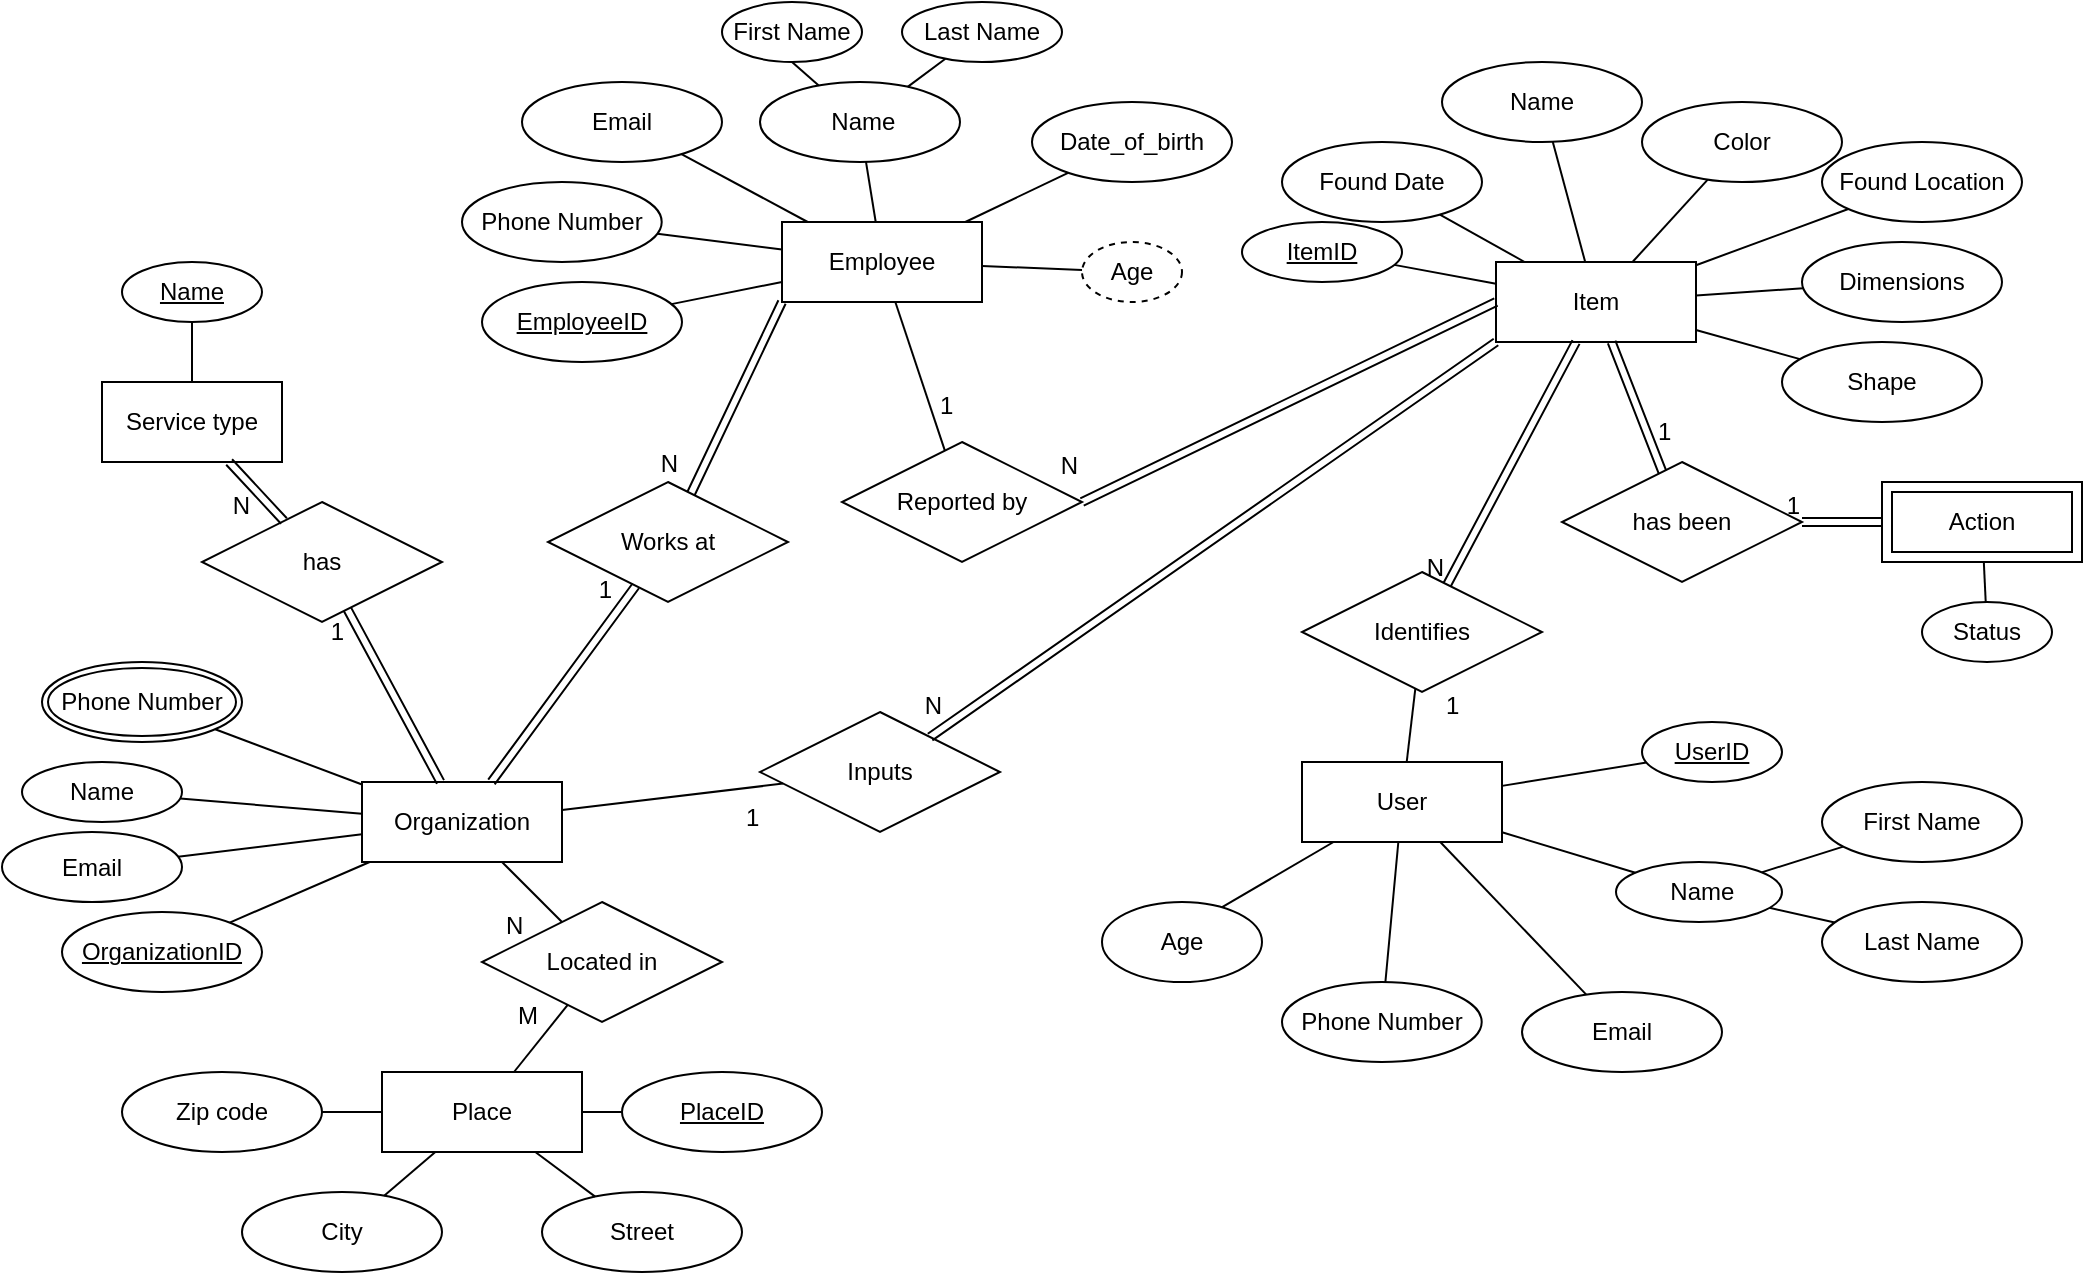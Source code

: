 <mxfile version="21.2.1" type="device">
  <diagram name="Page-1" id="Z5ZmnJWc2x0XEgwWzdS5">
    <mxGraphModel dx="2351" dy="1822" grid="1" gridSize="10" guides="1" tooltips="1" connect="1" arrows="1" fold="1" page="1" pageScale="1" pageWidth="850" pageHeight="1100" math="0" shadow="0">
      <root>
        <mxCell id="0" />
        <mxCell id="1" parent="0" />
        <mxCell id="-_drWEQdkb8y01o_UxLm-1" value="Color" style="ellipse;whiteSpace=wrap;html=1;align=center;" vertex="1" parent="1">
          <mxGeometry x="800" y="-290" width="100" height="40" as="geometry" />
        </mxCell>
        <mxCell id="-_drWEQdkb8y01o_UxLm-2" value="Item" style="whiteSpace=wrap;html=1;align=center;" vertex="1" parent="1">
          <mxGeometry x="727" y="-210" width="100" height="40" as="geometry" />
        </mxCell>
        <mxCell id="-_drWEQdkb8y01o_UxLm-3" value="User" style="whiteSpace=wrap;html=1;align=center;" vertex="1" parent="1">
          <mxGeometry x="630" y="40" width="100" height="40" as="geometry" />
        </mxCell>
        <mxCell id="-_drWEQdkb8y01o_UxLm-4" value="Organization" style="whiteSpace=wrap;html=1;align=center;" vertex="1" parent="1">
          <mxGeometry x="160" y="50" width="100" height="40" as="geometry" />
        </mxCell>
        <mxCell id="-_drWEQdkb8y01o_UxLm-5" value="Dimensions" style="ellipse;whiteSpace=wrap;html=1;align=center;" vertex="1" parent="1">
          <mxGeometry x="880" y="-220" width="100" height="40" as="geometry" />
        </mxCell>
        <mxCell id="-_drWEQdkb8y01o_UxLm-6" value="" style="endArrow=none;html=1;rounded=0;" edge="1" parent="1" source="-_drWEQdkb8y01o_UxLm-5" target="-_drWEQdkb8y01o_UxLm-2">
          <mxGeometry relative="1" as="geometry">
            <mxPoint x="170" y="280" as="sourcePoint" />
            <mxPoint x="330" y="280" as="targetPoint" />
          </mxGeometry>
        </mxCell>
        <mxCell id="-_drWEQdkb8y01o_UxLm-7" value="" style="endArrow=none;html=1;rounded=0;" edge="1" parent="1" source="-_drWEQdkb8y01o_UxLm-2" target="-_drWEQdkb8y01o_UxLm-1">
          <mxGeometry relative="1" as="geometry">
            <mxPoint x="243" y="280" as="sourcePoint" />
            <mxPoint x="257" y="150" as="targetPoint" />
          </mxGeometry>
        </mxCell>
        <mxCell id="-_drWEQdkb8y01o_UxLm-8" value="Found Date" style="ellipse;whiteSpace=wrap;html=1;align=center;" vertex="1" parent="1">
          <mxGeometry x="620" y="-270" width="100" height="40" as="geometry" />
        </mxCell>
        <mxCell id="-_drWEQdkb8y01o_UxLm-9" value="" style="endArrow=none;html=1;rounded=0;" edge="1" parent="1" source="-_drWEQdkb8y01o_UxLm-8" target="-_drWEQdkb8y01o_UxLm-2">
          <mxGeometry relative="1" as="geometry">
            <mxPoint x="410" y="280" as="sourcePoint" />
            <mxPoint x="440" y="190" as="targetPoint" />
          </mxGeometry>
        </mxCell>
        <mxCell id="-_drWEQdkb8y01o_UxLm-10" value="Shape" style="ellipse;whiteSpace=wrap;html=1;align=center;" vertex="1" parent="1">
          <mxGeometry x="870" y="-170" width="100" height="40" as="geometry" />
        </mxCell>
        <mxCell id="-_drWEQdkb8y01o_UxLm-11" value="" style="endArrow=none;html=1;rounded=0;" edge="1" parent="1" source="-_drWEQdkb8y01o_UxLm-10" target="-_drWEQdkb8y01o_UxLm-2">
          <mxGeometry relative="1" as="geometry">
            <mxPoint x="170" y="280" as="sourcePoint" />
            <mxPoint x="330" y="280" as="targetPoint" />
            <Array as="points" />
          </mxGeometry>
        </mxCell>
        <mxCell id="-_drWEQdkb8y01o_UxLm-12" value="Inputs" style="shape=rhombus;perimeter=rhombusPerimeter;whiteSpace=wrap;html=1;align=center;" vertex="1" parent="1">
          <mxGeometry x="359" y="15" width="120" height="60" as="geometry" />
        </mxCell>
        <mxCell id="-_drWEQdkb8y01o_UxLm-13" value="Found Location" style="ellipse;whiteSpace=wrap;html=1;align=center;" vertex="1" parent="1">
          <mxGeometry x="890" y="-270" width="100" height="40" as="geometry" />
        </mxCell>
        <mxCell id="-_drWEQdkb8y01o_UxLm-14" value="" style="endArrow=none;html=1;rounded=0;" edge="1" parent="1" source="-_drWEQdkb8y01o_UxLm-13" target="-_drWEQdkb8y01o_UxLm-2">
          <mxGeometry relative="1" as="geometry">
            <mxPoint x="290" y="420" as="sourcePoint" />
            <mxPoint x="450" y="420" as="targetPoint" />
          </mxGeometry>
        </mxCell>
        <mxCell id="-_drWEQdkb8y01o_UxLm-15" value="" style="endArrow=none;html=1;rounded=0;" edge="1" parent="1" source="-_drWEQdkb8y01o_UxLm-4" target="-_drWEQdkb8y01o_UxLm-12">
          <mxGeometry relative="1" as="geometry">
            <mxPoint x="250" y="120" as="sourcePoint" />
            <mxPoint x="380" y="280" as="targetPoint" />
          </mxGeometry>
        </mxCell>
        <mxCell id="-_drWEQdkb8y01o_UxLm-16" value="1" style="resizable=0;html=1;whiteSpace=wrap;align=left;verticalAlign=bottom;direction=south;" connectable="0" vertex="1" parent="-_drWEQdkb8y01o_UxLm-15">
          <mxGeometry x="-1" relative="1" as="geometry">
            <mxPoint x="90" y="12" as="offset" />
          </mxGeometry>
        </mxCell>
        <mxCell id="-_drWEQdkb8y01o_UxLm-17" value="" style="resizable=0;html=1;whiteSpace=wrap;align=right;verticalAlign=bottom;" connectable="0" vertex="1" parent="-_drWEQdkb8y01o_UxLm-15">
          <mxGeometry x="1" relative="1" as="geometry" />
        </mxCell>
        <mxCell id="-_drWEQdkb8y01o_UxLm-18" value="Identifies" style="shape=rhombus;perimeter=rhombusPerimeter;whiteSpace=wrap;html=1;align=center;" vertex="1" parent="1">
          <mxGeometry x="630" y="-55" width="120" height="60" as="geometry" />
        </mxCell>
        <mxCell id="-_drWEQdkb8y01o_UxLm-19" value="" style="endArrow=none;html=1;rounded=0;" edge="1" parent="1" source="-_drWEQdkb8y01o_UxLm-3" target="-_drWEQdkb8y01o_UxLm-18">
          <mxGeometry relative="1" as="geometry">
            <mxPoint x="-60" y="150" as="sourcePoint" />
            <mxPoint x="20" y="150" as="targetPoint" />
          </mxGeometry>
        </mxCell>
        <mxCell id="-_drWEQdkb8y01o_UxLm-20" value="1" style="resizable=0;html=1;whiteSpace=wrap;align=left;verticalAlign=bottom;" connectable="0" vertex="1" parent="-_drWEQdkb8y01o_UxLm-19">
          <mxGeometry x="-1" relative="1" as="geometry">
            <mxPoint x="18" y="-20" as="offset" />
          </mxGeometry>
        </mxCell>
        <mxCell id="-_drWEQdkb8y01o_UxLm-21" value="" style="resizable=0;html=1;whiteSpace=wrap;align=right;verticalAlign=bottom;" connectable="0" vertex="1" parent="-_drWEQdkb8y01o_UxLm-19">
          <mxGeometry x="1" relative="1" as="geometry" />
        </mxCell>
        <mxCell id="-_drWEQdkb8y01o_UxLm-22" value="Last Name" style="ellipse;whiteSpace=wrap;html=1;align=center;" vertex="1" parent="1">
          <mxGeometry x="890" y="110" width="100" height="40" as="geometry" />
        </mxCell>
        <mxCell id="-_drWEQdkb8y01o_UxLm-23" value="" style="endArrow=none;html=1;rounded=0;" edge="1" parent="1" source="-_drWEQdkb8y01o_UxLm-22" target="-_drWEQdkb8y01o_UxLm-69">
          <mxGeometry relative="1" as="geometry">
            <mxPoint x="694" y="460" as="sourcePoint" />
            <mxPoint x="730" y="190" as="targetPoint" />
          </mxGeometry>
        </mxCell>
        <mxCell id="-_drWEQdkb8y01o_UxLm-24" value="" style="endArrow=none;html=1;rounded=0;exitX=0.743;exitY=0.073;exitDx=0;exitDy=0;exitPerimeter=0;" edge="1" parent="1" source="-_drWEQdkb8y01o_UxLm-76" target="-_drWEQdkb8y01o_UxLm-3">
          <mxGeometry relative="1" as="geometry">
            <mxPoint x="561.1" y="229.36" as="sourcePoint" />
            <mxPoint x="854" y="460" as="targetPoint" />
          </mxGeometry>
        </mxCell>
        <mxCell id="-_drWEQdkb8y01o_UxLm-25" value="First Name" style="ellipse;whiteSpace=wrap;html=1;align=center;" vertex="1" parent="1">
          <mxGeometry x="890" y="50" width="100" height="40" as="geometry" />
        </mxCell>
        <mxCell id="-_drWEQdkb8y01o_UxLm-26" value="" style="endArrow=none;html=1;rounded=0;" edge="1" parent="1" source="-_drWEQdkb8y01o_UxLm-25" target="-_drWEQdkb8y01o_UxLm-69">
          <mxGeometry relative="1" as="geometry">
            <mxPoint x="557" y="542" as="sourcePoint" />
            <mxPoint x="730" y="150" as="targetPoint" />
          </mxGeometry>
        </mxCell>
        <mxCell id="-_drWEQdkb8y01o_UxLm-27" value="Street" style="ellipse;whiteSpace=wrap;html=1;align=center;" vertex="1" parent="1">
          <mxGeometry x="250" y="255" width="100" height="40" as="geometry" />
        </mxCell>
        <mxCell id="-_drWEQdkb8y01o_UxLm-28" value="" style="endArrow=none;html=1;rounded=0;" edge="1" parent="1" source="-_drWEQdkb8y01o_UxLm-27" target="-_drWEQdkb8y01o_UxLm-39">
          <mxGeometry relative="1" as="geometry">
            <mxPoint x="350" y="130" as="sourcePoint" />
            <mxPoint x="510" y="130" as="targetPoint" />
          </mxGeometry>
        </mxCell>
        <mxCell id="-_drWEQdkb8y01o_UxLm-29" value="Name" style="ellipse;whiteSpace=wrap;html=1;align=center;" vertex="1" parent="1">
          <mxGeometry x="-10" y="40" width="80" height="30" as="geometry" />
        </mxCell>
        <mxCell id="-_drWEQdkb8y01o_UxLm-30" value="" style="endArrow=none;html=1;rounded=0;" edge="1" parent="1" source="-_drWEQdkb8y01o_UxLm-4" target="-_drWEQdkb8y01o_UxLm-29">
          <mxGeometry relative="1" as="geometry">
            <mxPoint x="250" y="180" as="sourcePoint" />
            <mxPoint x="410" y="180" as="targetPoint" />
          </mxGeometry>
        </mxCell>
        <mxCell id="-_drWEQdkb8y01o_UxLm-31" value="" style="endArrow=none;html=1;rounded=0;" edge="1" parent="1" source="-_drWEQdkb8y01o_UxLm-90" target="-_drWEQdkb8y01o_UxLm-3">
          <mxGeometry relative="1" as="geometry">
            <mxPoint x="658.859" y="240.503" as="sourcePoint" />
            <mxPoint x="649" y="530" as="targetPoint" />
          </mxGeometry>
        </mxCell>
        <mxCell id="-_drWEQdkb8y01o_UxLm-32" value="Email" style="ellipse;whiteSpace=wrap;html=1;align=center;" vertex="1" parent="1">
          <mxGeometry x="740" y="155" width="100" height="40" as="geometry" />
        </mxCell>
        <mxCell id="-_drWEQdkb8y01o_UxLm-33" value="Email" style="ellipse;whiteSpace=wrap;html=1;align=center;" vertex="1" parent="1">
          <mxGeometry x="-20" y="75" width="90" height="35" as="geometry" />
        </mxCell>
        <mxCell id="-_drWEQdkb8y01o_UxLm-34" value="" style="endArrow=none;html=1;rounded=0;" edge="1" parent="1" source="-_drWEQdkb8y01o_UxLm-3" target="-_drWEQdkb8y01o_UxLm-32">
          <mxGeometry relative="1" as="geometry">
            <mxPoint x="694" y="460" as="sourcePoint" />
            <mxPoint x="854" y="460" as="targetPoint" />
          </mxGeometry>
        </mxCell>
        <mxCell id="-_drWEQdkb8y01o_UxLm-35" value="" style="endArrow=none;html=1;rounded=0;" edge="1" parent="1" source="-_drWEQdkb8y01o_UxLm-33" target="-_drWEQdkb8y01o_UxLm-4">
          <mxGeometry relative="1" as="geometry">
            <mxPoint x="260" y="433" as="sourcePoint" />
            <mxPoint x="321" y="437" as="targetPoint" />
          </mxGeometry>
        </mxCell>
        <mxCell id="-_drWEQdkb8y01o_UxLm-36" value="" style="endArrow=none;html=1;rounded=0;" edge="1" parent="1" source="-_drWEQdkb8y01o_UxLm-75" target="-_drWEQdkb8y01o_UxLm-4">
          <mxGeometry relative="1" as="geometry">
            <mxPoint x="54.266" y="69.3" as="sourcePoint" />
            <mxPoint x="400" y="180" as="targetPoint" />
          </mxGeometry>
        </mxCell>
        <mxCell id="-_drWEQdkb8y01o_UxLm-37" value="City" style="ellipse;whiteSpace=wrap;html=1;align=center;" vertex="1" parent="1">
          <mxGeometry x="100" y="255" width="100" height="40" as="geometry" />
        </mxCell>
        <mxCell id="-_drWEQdkb8y01o_UxLm-38" value="" style="endArrow=none;html=1;rounded=0;" edge="1" parent="1" source="-_drWEQdkb8y01o_UxLm-37" target="-_drWEQdkb8y01o_UxLm-39">
          <mxGeometry relative="1" as="geometry">
            <mxPoint x="240" y="130" as="sourcePoint" />
            <mxPoint x="400" y="130" as="targetPoint" />
          </mxGeometry>
        </mxCell>
        <mxCell id="-_drWEQdkb8y01o_UxLm-39" value="Place" style="whiteSpace=wrap;html=1;align=center;" vertex="1" parent="1">
          <mxGeometry x="170" y="195" width="100" height="40" as="geometry" />
        </mxCell>
        <mxCell id="-_drWEQdkb8y01o_UxLm-40" value="Located in" style="shape=rhombus;perimeter=rhombusPerimeter;whiteSpace=wrap;html=1;align=center;" vertex="1" parent="1">
          <mxGeometry x="220" y="110" width="120" height="60" as="geometry" />
        </mxCell>
        <mxCell id="-_drWEQdkb8y01o_UxLm-41" value="" style="endArrow=none;html=1;rounded=0;" edge="1" parent="1" source="-_drWEQdkb8y01o_UxLm-4" target="-_drWEQdkb8y01o_UxLm-40">
          <mxGeometry relative="1" as="geometry">
            <mxPoint x="300" y="245" as="sourcePoint" />
            <mxPoint x="395" y="240" as="targetPoint" />
          </mxGeometry>
        </mxCell>
        <mxCell id="-_drWEQdkb8y01o_UxLm-42" value="N" style="resizable=0;html=1;whiteSpace=wrap;align=left;verticalAlign=bottom;" connectable="0" vertex="1" parent="-_drWEQdkb8y01o_UxLm-41">
          <mxGeometry x="-1" relative="1" as="geometry">
            <mxPoint y="40" as="offset" />
          </mxGeometry>
        </mxCell>
        <mxCell id="-_drWEQdkb8y01o_UxLm-43" value="" style="resizable=0;html=1;whiteSpace=wrap;align=right;verticalAlign=bottom;" connectable="0" vertex="1" parent="-_drWEQdkb8y01o_UxLm-41">
          <mxGeometry x="1" relative="1" as="geometry" />
        </mxCell>
        <mxCell id="-_drWEQdkb8y01o_UxLm-44" value="" style="endArrow=none;html=1;rounded=0;" edge="1" parent="1" source="-_drWEQdkb8y01o_UxLm-39" target="-_drWEQdkb8y01o_UxLm-40">
          <mxGeometry relative="1" as="geometry">
            <mxPoint x="340" y="290" as="sourcePoint" />
            <mxPoint x="200" y="250" as="targetPoint" />
          </mxGeometry>
        </mxCell>
        <mxCell id="-_drWEQdkb8y01o_UxLm-45" value="M" style="resizable=0;html=1;whiteSpace=wrap;align=left;verticalAlign=bottom;" connectable="0" vertex="1" parent="-_drWEQdkb8y01o_UxLm-44">
          <mxGeometry x="-1" relative="1" as="geometry">
            <mxPoint y="-20" as="offset" />
          </mxGeometry>
        </mxCell>
        <mxCell id="-_drWEQdkb8y01o_UxLm-46" value="" style="resizable=0;html=1;whiteSpace=wrap;align=right;verticalAlign=bottom;" connectable="0" vertex="1" parent="-_drWEQdkb8y01o_UxLm-44">
          <mxGeometry x="1" relative="1" as="geometry" />
        </mxCell>
        <mxCell id="-_drWEQdkb8y01o_UxLm-47" value="Zip code" style="ellipse;whiteSpace=wrap;html=1;align=center;" vertex="1" parent="1">
          <mxGeometry x="40" y="195" width="100" height="40" as="geometry" />
        </mxCell>
        <mxCell id="-_drWEQdkb8y01o_UxLm-48" value="" style="endArrow=none;html=1;rounded=0;" edge="1" parent="1" source="-_drWEQdkb8y01o_UxLm-47" target="-_drWEQdkb8y01o_UxLm-39">
          <mxGeometry relative="1" as="geometry">
            <mxPoint x="190" y="330" as="sourcePoint" />
            <mxPoint x="250" y="330" as="targetPoint" />
          </mxGeometry>
        </mxCell>
        <mxCell id="-_drWEQdkb8y01o_UxLm-49" value="Service type" style="whiteSpace=wrap;html=1;align=center;" vertex="1" parent="1">
          <mxGeometry x="30" y="-150" width="90" height="40" as="geometry" />
        </mxCell>
        <mxCell id="-_drWEQdkb8y01o_UxLm-50" value="has" style="shape=rhombus;perimeter=rhombusPerimeter;whiteSpace=wrap;html=1;align=center;" vertex="1" parent="1">
          <mxGeometry x="80" y="-90" width="120" height="60" as="geometry" />
        </mxCell>
        <mxCell id="-_drWEQdkb8y01o_UxLm-51" value="" style="endArrow=none;html=1;rounded=0;" edge="1" parent="1" source="-_drWEQdkb8y01o_UxLm-49" target="-_drWEQdkb8y01o_UxLm-89">
          <mxGeometry relative="1" as="geometry">
            <mxPoint x="470" y="-10" as="sourcePoint" />
            <mxPoint x="-10.127" y="-133.724" as="targetPoint" />
          </mxGeometry>
        </mxCell>
        <mxCell id="-_drWEQdkb8y01o_UxLm-52" value="Employee" style="whiteSpace=wrap;html=1;align=center;" vertex="1" parent="1">
          <mxGeometry x="370" y="-230" width="100" height="40" as="geometry" />
        </mxCell>
        <mxCell id="-_drWEQdkb8y01o_UxLm-53" value="Reported by" style="shape=rhombus;perimeter=rhombusPerimeter;whiteSpace=wrap;html=1;align=center;" vertex="1" parent="1">
          <mxGeometry x="400" y="-120" width="120" height="60" as="geometry" />
        </mxCell>
        <mxCell id="-_drWEQdkb8y01o_UxLm-54" value="" style="endArrow=none;html=1;rounded=0;" edge="1" parent="1" source="-_drWEQdkb8y01o_UxLm-52" target="-_drWEQdkb8y01o_UxLm-53">
          <mxGeometry relative="1" as="geometry">
            <mxPoint x="260" y="119" as="sourcePoint" />
            <mxPoint x="395" y="142" as="targetPoint" />
          </mxGeometry>
        </mxCell>
        <mxCell id="-_drWEQdkb8y01o_UxLm-55" value="1" style="resizable=0;html=1;whiteSpace=wrap;align=left;verticalAlign=bottom;" connectable="0" vertex="1" parent="-_drWEQdkb8y01o_UxLm-54">
          <mxGeometry x="-1" relative="1" as="geometry">
            <mxPoint x="20" y="60" as="offset" />
          </mxGeometry>
        </mxCell>
        <mxCell id="-_drWEQdkb8y01o_UxLm-56" value="" style="resizable=0;html=1;whiteSpace=wrap;align=right;verticalAlign=bottom;" connectable="0" vertex="1" parent="-_drWEQdkb8y01o_UxLm-54">
          <mxGeometry x="1" relative="1" as="geometry" />
        </mxCell>
        <mxCell id="-_drWEQdkb8y01o_UxLm-57" value="&amp;nbsp;Name" style="ellipse;whiteSpace=wrap;html=1;align=center;" vertex="1" parent="1">
          <mxGeometry x="359" y="-300" width="100" height="40" as="geometry" />
        </mxCell>
        <mxCell id="-_drWEQdkb8y01o_UxLm-58" value="" style="endArrow=none;html=1;rounded=0;" edge="1" parent="1" source="-_drWEQdkb8y01o_UxLm-57" target="-_drWEQdkb8y01o_UxLm-52">
          <mxGeometry relative="1" as="geometry">
            <mxPoint x="504" y="-126" as="sourcePoint" />
            <mxPoint x="460" y="-109" as="targetPoint" />
          </mxGeometry>
        </mxCell>
        <mxCell id="-_drWEQdkb8y01o_UxLm-59" value="Email" style="ellipse;whiteSpace=wrap;html=1;align=center;" vertex="1" parent="1">
          <mxGeometry x="240" y="-300" width="100" height="40" as="geometry" />
        </mxCell>
        <mxCell id="-_drWEQdkb8y01o_UxLm-60" value="" style="endArrow=none;html=1;rounded=0;" edge="1" parent="1" source="-_drWEQdkb8y01o_UxLm-59" target="-_drWEQdkb8y01o_UxLm-52">
          <mxGeometry relative="1" as="geometry">
            <mxPoint x="529" y="-192" as="sourcePoint" />
            <mxPoint x="433" y="-110" as="targetPoint" />
          </mxGeometry>
        </mxCell>
        <mxCell id="-_drWEQdkb8y01o_UxLm-61" value="" style="endArrow=none;html=1;rounded=0;" edge="1" parent="1" source="-_drWEQdkb8y01o_UxLm-66" target="-_drWEQdkb8y01o_UxLm-52">
          <mxGeometry relative="1" as="geometry">
            <mxPoint x="510" y="-150" as="sourcePoint" />
            <mxPoint x="443" y="-100" as="targetPoint" />
            <Array as="points" />
          </mxGeometry>
        </mxCell>
        <mxCell id="-_drWEQdkb8y01o_UxLm-62" value="" style="endArrow=none;html=1;rounded=0;" edge="1" parent="1" source="-_drWEQdkb8y01o_UxLm-67" target="-_drWEQdkb8y01o_UxLm-52">
          <mxGeometry relative="1" as="geometry">
            <mxPoint x="327.087" y="-163.273" as="sourcePoint" />
            <mxPoint x="453" y="-90" as="targetPoint" />
          </mxGeometry>
        </mxCell>
        <mxCell id="-_drWEQdkb8y01o_UxLm-63" value="Works at" style="shape=rhombus;perimeter=rhombusPerimeter;whiteSpace=wrap;html=1;align=center;" vertex="1" parent="1">
          <mxGeometry x="253" y="-100" width="120" height="60" as="geometry" />
        </mxCell>
        <mxCell id="-_drWEQdkb8y01o_UxLm-64" value="First Name" style="ellipse;whiteSpace=wrap;html=1;" vertex="1" parent="1">
          <mxGeometry x="340" y="-340" width="70" height="30" as="geometry" />
        </mxCell>
        <mxCell id="-_drWEQdkb8y01o_UxLm-65" value="Last Name" style="ellipse;whiteSpace=wrap;html=1;align=center;" vertex="1" parent="1">
          <mxGeometry x="430" y="-340" width="80" height="30" as="geometry" />
        </mxCell>
        <mxCell id="-_drWEQdkb8y01o_UxLm-66" value="Age" style="ellipse;whiteSpace=wrap;html=1;align=center;dashed=1;" vertex="1" parent="1">
          <mxGeometry x="520" y="-220" width="50" height="30" as="geometry" />
        </mxCell>
        <mxCell id="-_drWEQdkb8y01o_UxLm-67" value="EmployeeID" style="ellipse;whiteSpace=wrap;html=1;align=center;fontStyle=4;" vertex="1" parent="1">
          <mxGeometry x="220" y="-200" width="100" height="40" as="geometry" />
        </mxCell>
        <mxCell id="-_drWEQdkb8y01o_UxLm-68" value="" style="endArrow=none;html=1;rounded=0;" edge="1" parent="1" source="-_drWEQdkb8y01o_UxLm-91" target="-_drWEQdkb8y01o_UxLm-52">
          <mxGeometry relative="1" as="geometry">
            <mxPoint x="295.355" y="-215.858" as="sourcePoint" />
            <mxPoint x="380" y="-170" as="targetPoint" />
            <Array as="points" />
          </mxGeometry>
        </mxCell>
        <mxCell id="-_drWEQdkb8y01o_UxLm-69" value="&amp;nbsp;Name" style="ellipse;whiteSpace=wrap;html=1;align=center;" vertex="1" parent="1">
          <mxGeometry x="787" y="90" width="83" height="30" as="geometry" />
        </mxCell>
        <mxCell id="-_drWEQdkb8y01o_UxLm-70" value="" style="endArrow=none;html=1;rounded=0;" edge="1" parent="1" source="-_drWEQdkb8y01o_UxLm-3" target="-_drWEQdkb8y01o_UxLm-69">
          <mxGeometry relative="1" as="geometry">
            <mxPoint x="680" y="190" as="sourcePoint" />
            <mxPoint x="789" y="170" as="targetPoint" />
            <Array as="points" />
          </mxGeometry>
        </mxCell>
        <mxCell id="-_drWEQdkb8y01o_UxLm-71" value="" style="endArrow=none;html=1;rounded=0;exitX=0.5;exitY=1;exitDx=0;exitDy=0;" edge="1" parent="1" source="-_drWEQdkb8y01o_UxLm-64" target="-_drWEQdkb8y01o_UxLm-57">
          <mxGeometry relative="1" as="geometry">
            <mxPoint x="500" y="-300" as="sourcePoint" />
            <mxPoint x="455" y="-258" as="targetPoint" />
          </mxGeometry>
        </mxCell>
        <mxCell id="-_drWEQdkb8y01o_UxLm-72" value="" style="endArrow=none;html=1;rounded=0;" edge="1" parent="1" source="-_drWEQdkb8y01o_UxLm-65" target="-_drWEQdkb8y01o_UxLm-57">
          <mxGeometry relative="1" as="geometry">
            <mxPoint x="500" y="-192" as="sourcePoint" />
            <mxPoint x="455" y="-150" as="targetPoint" />
            <Array as="points" />
          </mxGeometry>
        </mxCell>
        <mxCell id="-_drWEQdkb8y01o_UxLm-73" value="UserID" style="ellipse;whiteSpace=wrap;html=1;align=center;fontStyle=4;" vertex="1" parent="1">
          <mxGeometry x="800" y="20" width="70" height="30" as="geometry" />
        </mxCell>
        <mxCell id="-_drWEQdkb8y01o_UxLm-74" value="" style="endArrow=none;html=1;rounded=0;" edge="1" parent="1" source="-_drWEQdkb8y01o_UxLm-3" target="-_drWEQdkb8y01o_UxLm-73">
          <mxGeometry relative="1" as="geometry">
            <mxPoint x="680" y="175" as="sourcePoint" />
            <mxPoint x="737" y="175" as="targetPoint" />
            <Array as="points" />
          </mxGeometry>
        </mxCell>
        <mxCell id="-_drWEQdkb8y01o_UxLm-75" value="Phone Number" style="ellipse;shape=doubleEllipse;margin=3;whiteSpace=wrap;html=1;align=center;" vertex="1" parent="1">
          <mxGeometry y="-10" width="100" height="40" as="geometry" />
        </mxCell>
        <mxCell id="-_drWEQdkb8y01o_UxLm-76" value="Age" style="ellipse;whiteSpace=wrap;html=1;align=center;" vertex="1" parent="1">
          <mxGeometry x="530" y="110" width="80" height="40" as="geometry" />
        </mxCell>
        <mxCell id="-_drWEQdkb8y01o_UxLm-77" value="" style="endArrow=none;html=1;rounded=0;" edge="1" parent="1" source="-_drWEQdkb8y01o_UxLm-78" target="-_drWEQdkb8y01o_UxLm-52">
          <mxGeometry relative="1" as="geometry">
            <mxPoint x="510" y="-200" as="sourcePoint" />
            <mxPoint x="473" y="-153" as="targetPoint" />
            <Array as="points" />
          </mxGeometry>
        </mxCell>
        <mxCell id="-_drWEQdkb8y01o_UxLm-78" value="Date_of_birth" style="ellipse;whiteSpace=wrap;html=1;align=center;" vertex="1" parent="1">
          <mxGeometry x="495" y="-290" width="100" height="40" as="geometry" />
        </mxCell>
        <mxCell id="-_drWEQdkb8y01o_UxLm-79" value="has been" style="shape=rhombus;perimeter=rhombusPerimeter;whiteSpace=wrap;html=1;align=center;" vertex="1" parent="1">
          <mxGeometry x="760" y="-110" width="120" height="60" as="geometry" />
        </mxCell>
        <mxCell id="-_drWEQdkb8y01o_UxLm-80" value="Action" style="shape=ext;margin=3;double=1;whiteSpace=wrap;html=1;align=center;" vertex="1" parent="1">
          <mxGeometry x="920" y="-100" width="100" height="40" as="geometry" />
        </mxCell>
        <mxCell id="-_drWEQdkb8y01o_UxLm-81" value="" style="endArrow=none;html=1;rounded=0;" edge="1" parent="1" source="-_drWEQdkb8y01o_UxLm-82" target="-_drWEQdkb8y01o_UxLm-80">
          <mxGeometry relative="1" as="geometry">
            <mxPoint x="1039" y="-110" as="sourcePoint" />
            <mxPoint x="1039.41" y="-80" as="targetPoint" />
            <Array as="points" />
          </mxGeometry>
        </mxCell>
        <mxCell id="-_drWEQdkb8y01o_UxLm-82" value="Status" style="ellipse;whiteSpace=wrap;html=1;align=center;" vertex="1" parent="1">
          <mxGeometry x="940" y="-40" width="65" height="30" as="geometry" />
        </mxCell>
        <mxCell id="-_drWEQdkb8y01o_UxLm-83" value="" style="endArrow=none;html=1;rounded=0;" edge="1" parent="1" source="-_drWEQdkb8y01o_UxLm-84" target="-_drWEQdkb8y01o_UxLm-2">
          <mxGeometry relative="1" as="geometry">
            <mxPoint x="610" y="-110" as="sourcePoint" />
            <mxPoint x="646" y="-80" as="targetPoint" />
          </mxGeometry>
        </mxCell>
        <mxCell id="-_drWEQdkb8y01o_UxLm-84" value="ItemID" style="ellipse;whiteSpace=wrap;html=1;align=center;fontStyle=4;" vertex="1" parent="1">
          <mxGeometry x="600" y="-230" width="80" height="30" as="geometry" />
        </mxCell>
        <mxCell id="-_drWEQdkb8y01o_UxLm-85" value="" style="endArrow=none;html=1;rounded=0;" edge="1" parent="1" source="-_drWEQdkb8y01o_UxLm-86" target="-_drWEQdkb8y01o_UxLm-4">
          <mxGeometry relative="1" as="geometry">
            <mxPoint x="100" y="160" as="sourcePoint" />
            <mxPoint x="169" y="121" as="targetPoint" />
          </mxGeometry>
        </mxCell>
        <mxCell id="-_drWEQdkb8y01o_UxLm-86" value="OrganizationID" style="ellipse;whiteSpace=wrap;html=1;align=center;fontStyle=4;" vertex="1" parent="1">
          <mxGeometry x="10" y="115" width="100" height="40" as="geometry" />
        </mxCell>
        <mxCell id="-_drWEQdkb8y01o_UxLm-87" value="" style="endArrow=none;html=1;rounded=0;" edge="1" parent="1" source="-_drWEQdkb8y01o_UxLm-39" target="-_drWEQdkb8y01o_UxLm-88">
          <mxGeometry relative="1" as="geometry">
            <mxPoint x="360" y="267.5" as="sourcePoint" />
            <mxPoint x="430" y="290" as="targetPoint" />
          </mxGeometry>
        </mxCell>
        <mxCell id="-_drWEQdkb8y01o_UxLm-88" value="PlaceID" style="ellipse;whiteSpace=wrap;html=1;align=center;fontStyle=4;" vertex="1" parent="1">
          <mxGeometry x="290" y="195" width="100" height="40" as="geometry" />
        </mxCell>
        <mxCell id="-_drWEQdkb8y01o_UxLm-89" value="Name" style="ellipse;whiteSpace=wrap;html=1;align=center;fontStyle=4;" vertex="1" parent="1">
          <mxGeometry x="40" y="-210" width="70" height="30" as="geometry" />
        </mxCell>
        <mxCell id="-_drWEQdkb8y01o_UxLm-90" value="Phone Number" style="ellipse;whiteSpace=wrap;html=1;align=center;" vertex="1" parent="1">
          <mxGeometry x="620" y="150" width="99.86" height="40" as="geometry" />
        </mxCell>
        <mxCell id="-_drWEQdkb8y01o_UxLm-91" value="Phone Number" style="ellipse;whiteSpace=wrap;html=1;align=center;" vertex="1" parent="1">
          <mxGeometry x="210" y="-250" width="99.86" height="40" as="geometry" />
        </mxCell>
        <mxCell id="-_drWEQdkb8y01o_UxLm-92" value="" style="shape=link;html=1;rounded=0;" edge="1" parent="1" source="-_drWEQdkb8y01o_UxLm-4" target="-_drWEQdkb8y01o_UxLm-63">
          <mxGeometry relative="1" as="geometry">
            <mxPoint x="220" y="79" as="sourcePoint" />
            <mxPoint x="370.14" y="78.95" as="targetPoint" />
          </mxGeometry>
        </mxCell>
        <mxCell id="-_drWEQdkb8y01o_UxLm-93" value="1" style="resizable=0;html=1;whiteSpace=wrap;align=right;verticalAlign=bottom;" connectable="0" vertex="1" parent="-_drWEQdkb8y01o_UxLm-92">
          <mxGeometry x="1" relative="1" as="geometry">
            <mxPoint x="-10" y="10" as="offset" />
          </mxGeometry>
        </mxCell>
        <mxCell id="-_drWEQdkb8y01o_UxLm-94" value="" style="shape=link;html=1;rounded=0;exitX=0;exitY=1;exitDx=0;exitDy=0;" edge="1" parent="1" source="-_drWEQdkb8y01o_UxLm-52" target="-_drWEQdkb8y01o_UxLm-63">
          <mxGeometry relative="1" as="geometry">
            <mxPoint x="379" y="-128" as="sourcePoint" />
            <mxPoint x="350" y="-110" as="targetPoint" />
          </mxGeometry>
        </mxCell>
        <mxCell id="-_drWEQdkb8y01o_UxLm-95" value="N" style="resizable=0;html=1;whiteSpace=wrap;align=right;verticalAlign=bottom;" connectable="0" vertex="1" parent="-_drWEQdkb8y01o_UxLm-94">
          <mxGeometry x="1" relative="1" as="geometry">
            <mxPoint x="-5" y="-6" as="offset" />
          </mxGeometry>
        </mxCell>
        <mxCell id="-_drWEQdkb8y01o_UxLm-96" value="" style="shape=link;html=1;rounded=0;" edge="1" parent="1" source="-_drWEQdkb8y01o_UxLm-49" target="-_drWEQdkb8y01o_UxLm-50">
          <mxGeometry relative="1" as="geometry">
            <mxPoint x="160" y="-120" as="sourcePoint" />
            <mxPoint x="77" y="-40" as="targetPoint" />
          </mxGeometry>
        </mxCell>
        <mxCell id="-_drWEQdkb8y01o_UxLm-97" value="N" style="resizable=0;html=1;whiteSpace=wrap;align=right;verticalAlign=bottom;" connectable="0" vertex="1" parent="-_drWEQdkb8y01o_UxLm-96">
          <mxGeometry x="1" relative="1" as="geometry">
            <mxPoint x="-16" y="1" as="offset" />
          </mxGeometry>
        </mxCell>
        <mxCell id="-_drWEQdkb8y01o_UxLm-98" value="" style="shape=link;html=1;rounded=0;exitX=0.4;exitY=1;exitDx=0;exitDy=0;exitPerimeter=0;" edge="1" parent="1" source="-_drWEQdkb8y01o_UxLm-2" target="-_drWEQdkb8y01o_UxLm-18">
          <mxGeometry relative="1" as="geometry">
            <mxPoint x="665" y="-20.53" as="sourcePoint" />
            <mxPoint x="735" y="-20.53" as="targetPoint" />
          </mxGeometry>
        </mxCell>
        <mxCell id="-_drWEQdkb8y01o_UxLm-99" value="N" style="resizable=0;html=1;whiteSpace=wrap;align=right;verticalAlign=bottom;" connectable="0" vertex="1" parent="-_drWEQdkb8y01o_UxLm-98">
          <mxGeometry x="1" relative="1" as="geometry">
            <mxPoint as="offset" />
          </mxGeometry>
        </mxCell>
        <mxCell id="-_drWEQdkb8y01o_UxLm-100" value="" style="shape=link;html=1;rounded=0;entryX=1;entryY=0.5;entryDx=0;entryDy=0;exitX=0;exitY=0.5;exitDx=0;exitDy=0;" edge="1" parent="1" source="-_drWEQdkb8y01o_UxLm-2" target="-_drWEQdkb8y01o_UxLm-53">
          <mxGeometry relative="1" as="geometry">
            <mxPoint x="580" y="-65" as="sourcePoint" />
            <mxPoint x="570" y="25" as="targetPoint" />
          </mxGeometry>
        </mxCell>
        <mxCell id="-_drWEQdkb8y01o_UxLm-101" value="N" style="resizable=0;html=1;whiteSpace=wrap;align=right;verticalAlign=bottom;" connectable="0" vertex="1" parent="-_drWEQdkb8y01o_UxLm-100">
          <mxGeometry x="1" relative="1" as="geometry">
            <mxPoint y="-10" as="offset" />
          </mxGeometry>
        </mxCell>
        <mxCell id="-_drWEQdkb8y01o_UxLm-102" value="" style="shape=link;html=1;rounded=0;" edge="1" parent="1" source="-_drWEQdkb8y01o_UxLm-4" target="-_drWEQdkb8y01o_UxLm-50">
          <mxGeometry relative="1" as="geometry">
            <mxPoint x="160" y="80" as="sourcePoint" />
            <mxPoint x="304" y="30" as="targetPoint" />
          </mxGeometry>
        </mxCell>
        <mxCell id="-_drWEQdkb8y01o_UxLm-103" value="1" style="resizable=0;html=1;whiteSpace=wrap;align=right;verticalAlign=bottom;" connectable="0" vertex="1" parent="-_drWEQdkb8y01o_UxLm-102">
          <mxGeometry x="1" relative="1" as="geometry">
            <mxPoint y="20" as="offset" />
          </mxGeometry>
        </mxCell>
        <mxCell id="-_drWEQdkb8y01o_UxLm-104" value="" style="shape=link;html=1;rounded=0;exitX=0;exitY=1;exitDx=0;exitDy=0;" edge="1" parent="1" source="-_drWEQdkb8y01o_UxLm-2" target="-_drWEQdkb8y01o_UxLm-12">
          <mxGeometry relative="1" as="geometry">
            <mxPoint x="624" y="110" as="sourcePoint" />
            <mxPoint x="500" y="160" as="targetPoint" />
          </mxGeometry>
        </mxCell>
        <mxCell id="-_drWEQdkb8y01o_UxLm-105" value="N" style="resizable=0;html=1;whiteSpace=wrap;align=right;verticalAlign=bottom;" connectable="0" vertex="1" parent="-_drWEQdkb8y01o_UxLm-104">
          <mxGeometry x="1" relative="1" as="geometry">
            <mxPoint x="7" y="-7" as="offset" />
          </mxGeometry>
        </mxCell>
        <mxCell id="-_drWEQdkb8y01o_UxLm-106" value="" style="shape=link;html=1;rounded=0;" edge="1" parent="1" source="-_drWEQdkb8y01o_UxLm-2" target="-_drWEQdkb8y01o_UxLm-79">
          <mxGeometry relative="1" as="geometry">
            <mxPoint x="740" y="-61" as="sourcePoint" />
            <mxPoint x="810" y="-61" as="targetPoint" />
          </mxGeometry>
        </mxCell>
        <mxCell id="-_drWEQdkb8y01o_UxLm-107" value="1&amp;nbsp; &amp;nbsp;" style="resizable=0;html=1;whiteSpace=wrap;align=right;verticalAlign=bottom;" connectable="0" vertex="1" parent="-_drWEQdkb8y01o_UxLm-106">
          <mxGeometry x="1" relative="1" as="geometry">
            <mxPoint x="9" y="4" as="offset" />
          </mxGeometry>
        </mxCell>
        <mxCell id="-_drWEQdkb8y01o_UxLm-108" value="" style="shape=link;html=1;rounded=0;exitX=0;exitY=0.5;exitDx=0;exitDy=0;" edge="1" parent="1" source="-_drWEQdkb8y01o_UxLm-80" target="-_drWEQdkb8y01o_UxLm-79">
          <mxGeometry relative="1" as="geometry">
            <mxPoint x="870" y="14.52" as="sourcePoint" />
            <mxPoint x="940" y="14.52" as="targetPoint" />
          </mxGeometry>
        </mxCell>
        <mxCell id="-_drWEQdkb8y01o_UxLm-109" value="1" style="resizable=0;html=1;whiteSpace=wrap;align=right;verticalAlign=bottom;" connectable="0" vertex="1" parent="-_drWEQdkb8y01o_UxLm-108">
          <mxGeometry x="1" relative="1" as="geometry" />
        </mxCell>
        <mxCell id="-_drWEQdkb8y01o_UxLm-110" value="Name" style="ellipse;whiteSpace=wrap;html=1;align=center;" vertex="1" parent="1">
          <mxGeometry x="700" y="-310" width="100" height="40" as="geometry" />
        </mxCell>
        <mxCell id="-_drWEQdkb8y01o_UxLm-111" value="" style="endArrow=none;html=1;rounded=0;" edge="1" parent="1" source="-_drWEQdkb8y01o_UxLm-2" target="-_drWEQdkb8y01o_UxLm-110">
          <mxGeometry relative="1" as="geometry">
            <mxPoint x="805" y="-200" as="sourcePoint" />
            <mxPoint x="843" y="-241" as="targetPoint" />
          </mxGeometry>
        </mxCell>
      </root>
    </mxGraphModel>
  </diagram>
</mxfile>

